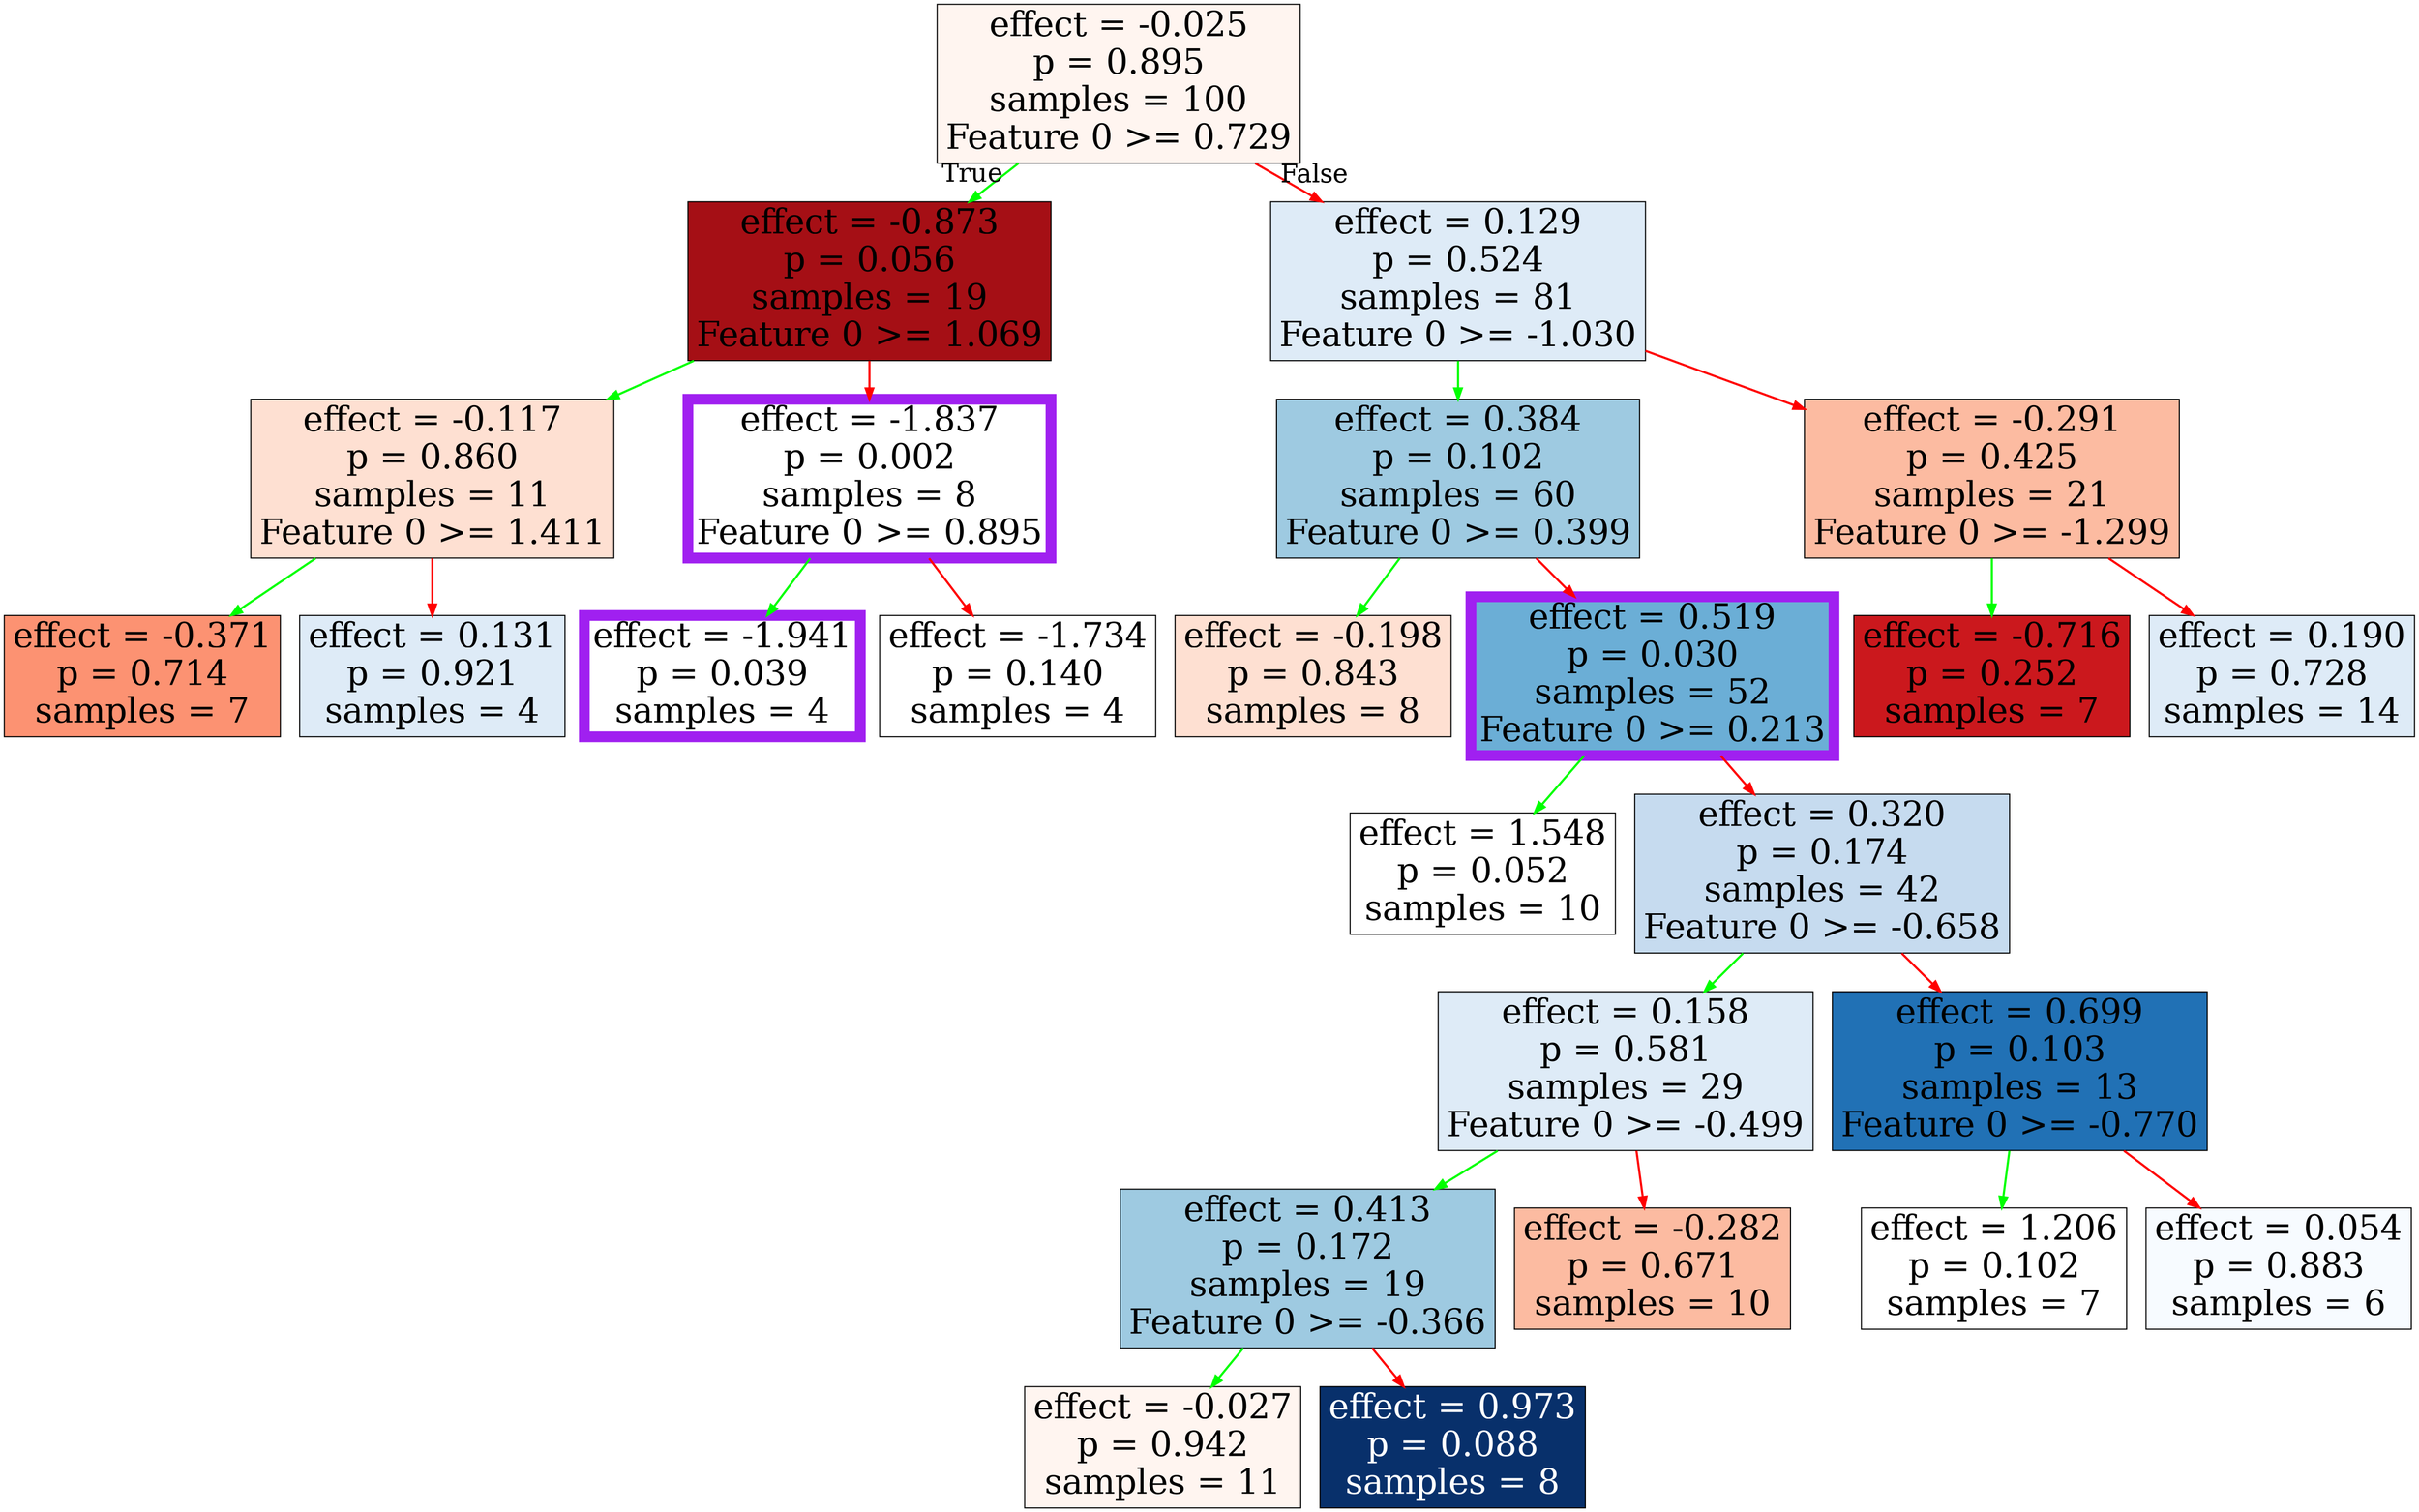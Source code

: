 digraph Tree {
node [shape=box, fontsize=32] ;
edge [fontsize=24] ;
0 [label="effect = -0.025\np = 0.895\nsamples = 100\nFeature 0 >= 0.729\n", style=filled, fillcolor="/reds9/1"] ;
0 -> 1 [labeldistance=2.5, labelangle=45, headlabel="True", color=green, penwidth=2] ;
1 [label="effect = -0.873\np = 0.056\nsamples = 19\nFeature 0 >= 1.069\n", style=filled, fillcolor="/reds9/8"] ;
1 -> 2[color=green, penwidth=2] ;
2 [label="effect = -0.117\np = 0.860\nsamples = 11\nFeature 0 >= 1.411\n", style=filled, fillcolor="/reds9/2"] ;
2 -> 3[color=green, penwidth=2] ;
3 [label="effect = -0.371\np = 0.714\nsamples = 7", style=filled, fillcolor="/reds9/4"] ;
2 -> 4[color=red, penwidth=2] ;
4 [label="effect = 0.131\np = 0.921\nsamples = 4", style=filled, fillcolor="/blues9/2"] ;
1 -> 5[color=red, penwidth=2] ;
5 [label="effect = -1.837\np = 0.002\nsamples = 8\nFeature 0 >= 0.895\n", style=filled, fillcolor="#ffffff", color=purple, penwidth=10.0] ;
5 -> 6[color=green, penwidth=2] ;
6 [label="effect = -1.941\np = 0.039\nsamples = 4", style=filled, fillcolor="#ffffff", color=purple, penwidth=10.0] ;
5 -> 7[color=red, penwidth=2] ;
7 [label="effect = -1.734\np = 0.140\nsamples = 4", style=filled, fillcolor="#ffffff"] ;
0 -> 8 [labeldistance=2.5, labelangle=-45, headlabel="False", color=red, penwidth=2] ;
8 [label="effect = 0.129\np = 0.524\nsamples = 81\nFeature 0 >= -1.030\n", style=filled, fillcolor="/blues9/2"] ;
8 -> 9[color=green, penwidth=2] ;
9 [label="effect = 0.384\np = 0.102\nsamples = 60\nFeature 0 >= 0.399\n", style=filled, fillcolor="/blues9/4"] ;
9 -> 10[color=green, penwidth=2] ;
10 [label="effect = -0.198\np = 0.843\nsamples = 8", style=filled, fillcolor="/reds9/2"] ;
9 -> 11[color=red, penwidth=2] ;
11 [label="effect = 0.519\np = 0.030\nsamples = 52\nFeature 0 >= 0.213\n", style=filled, fillcolor="/blues9/5", color=purple, penwidth=10.0] ;
11 -> 12[color=green, penwidth=2] ;
12 [label="effect = 1.548\np = 0.052\nsamples = 10", style=filled, fillcolor="#ffffff"] ;
11 -> 13[color=red, penwidth=2] ;
13 [label="effect = 0.320\np = 0.174\nsamples = 42\nFeature 0 >= -0.658\n", style=filled, fillcolor="/blues9/3"] ;
13 -> 14[color=green, penwidth=2] ;
14 [label="effect = 0.158\np = 0.581\nsamples = 29\nFeature 0 >= -0.499\n", style=filled, fillcolor="/blues9/2"] ;
14 -> 15[color=green, penwidth=2] ;
15 [label="effect = 0.413\np = 0.172\nsamples = 19\nFeature 0 >= -0.366\n", style=filled, fillcolor="/blues9/4"] ;
15 -> 16[color=green, penwidth=2] ;
16 [label="effect = -0.027\np = 0.942\nsamples = 11", style=filled, fillcolor="/reds9/1"] ;
15 -> 17[color=red, penwidth=2] ;
17 [label="effect = 0.973\np = 0.088\nsamples = 8", style=filled, fontcolor=white, fillcolor="/blues9/9"] ;
14 -> 18[color=red, penwidth=2] ;
18 [label="effect = -0.282\np = 0.671\nsamples = 10", style=filled, fillcolor="/reds9/3"] ;
13 -> 19[color=red, penwidth=2] ;
19 [label="effect = 0.699\np = 0.103\nsamples = 13\nFeature 0 >= -0.770\n", style=filled, fillcolor="/blues9/7"] ;
19 -> 20[color=green, penwidth=2] ;
20 [label="effect = 1.206\np = 0.102\nsamples = 7", style=filled, fillcolor="#ffffff"] ;
19 -> 21[color=red, penwidth=2] ;
21 [label="effect = 0.054\np = 0.883\nsamples = 6", style=filled, fillcolor="/blues9/1"] ;
8 -> 22[color=red, penwidth=2] ;
22 [label="effect = -0.291\np = 0.425\nsamples = 21\nFeature 0 >= -1.299\n", style=filled, fillcolor="/reds9/3"] ;
22 -> 23[color=green, penwidth=2] ;
23 [label="effect = -0.716\np = 0.252\nsamples = 7", style=filled, fillcolor="/reds9/7"] ;
22 -> 24[color=red, penwidth=2] ;
24 [label="effect = 0.190\np = 0.728\nsamples = 14", style=filled, fillcolor="/blues9/2"] ;
}